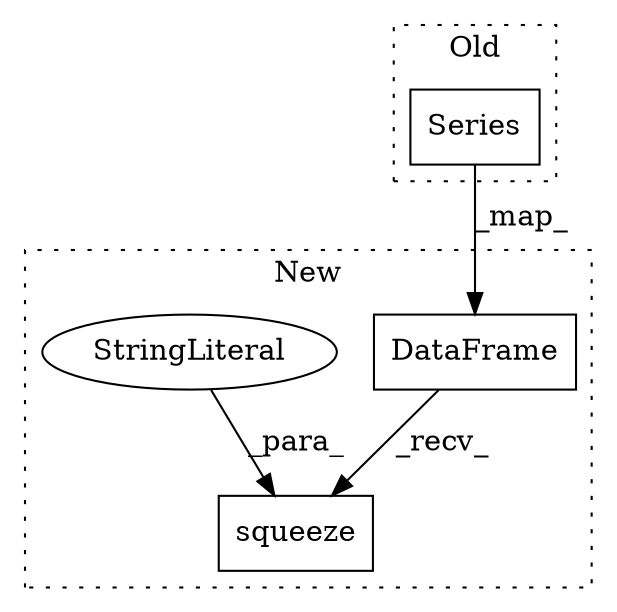 digraph G {
subgraph cluster0 {
1 [label="Series" a="32" s="2668,2689" l="7,1" shape="box"];
label = "Old";
style="dotted";
}
subgraph cluster1 {
2 [label="DataFrame" a="32" s="2668,2692" l="10,1" shape="box"];
3 [label="squeeze" a="32" s="2694,2711" l="8,1" shape="box"];
4 [label="StringLiteral" a="45" s="2702" l="9" shape="ellipse"];
label = "New";
style="dotted";
}
1 -> 2 [label="_map_"];
2 -> 3 [label="_recv_"];
4 -> 3 [label="_para_"];
}